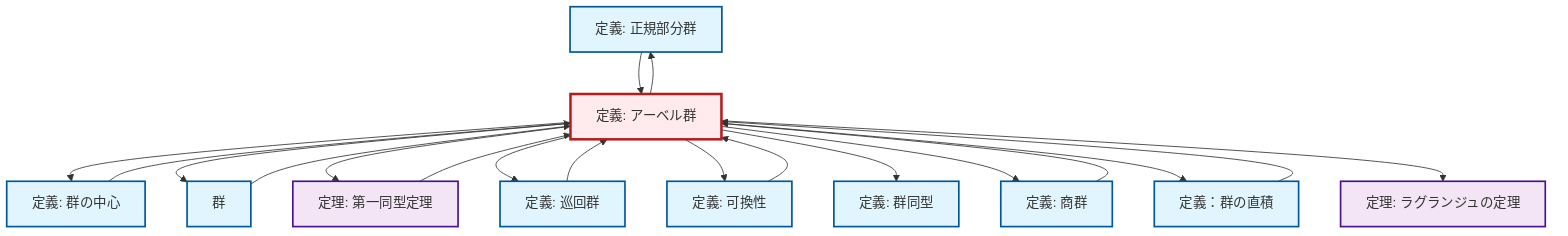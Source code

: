 graph TD
    classDef definition fill:#e1f5fe,stroke:#01579b,stroke-width:2px
    classDef theorem fill:#f3e5f5,stroke:#4a148c,stroke-width:2px
    classDef axiom fill:#fff3e0,stroke:#e65100,stroke-width:2px
    classDef example fill:#e8f5e9,stroke:#1b5e20,stroke-width:2px
    classDef current fill:#ffebee,stroke:#b71c1c,stroke-width:3px
    def-normal-subgroup["定義: 正規部分群"]:::definition
    thm-first-isomorphism["定理: 第一同型定理"]:::theorem
    def-commutativity["定義: 可換性"]:::definition
    def-center-of-group["定義: 群の中心"]:::definition
    def-cyclic-group["定義: 巡回群"]:::definition
    def-isomorphism["定義: 群同型"]:::definition
    def-abelian-group["定義: アーベル群"]:::definition
    def-group["群"]:::definition
    thm-lagrange["定理: ラグランジュの定理"]:::theorem
    def-quotient-group["定義: 商群"]:::definition
    def-direct-product["定義：群の直積"]:::definition
    def-abelian-group --> def-center-of-group
    thm-first-isomorphism --> def-abelian-group
    def-abelian-group --> def-group
    def-abelian-group --> def-normal-subgroup
    def-direct-product --> def-abelian-group
    def-abelian-group --> thm-first-isomorphism
    def-normal-subgroup --> def-abelian-group
    def-abelian-group --> def-cyclic-group
    def-commutativity --> def-abelian-group
    def-cyclic-group --> def-abelian-group
    def-group --> def-abelian-group
    def-abelian-group --> def-commutativity
    def-quotient-group --> def-abelian-group
    def-abelian-group --> def-isomorphism
    def-center-of-group --> def-abelian-group
    def-abelian-group --> def-quotient-group
    def-abelian-group --> def-direct-product
    def-abelian-group --> thm-lagrange
    class def-abelian-group current